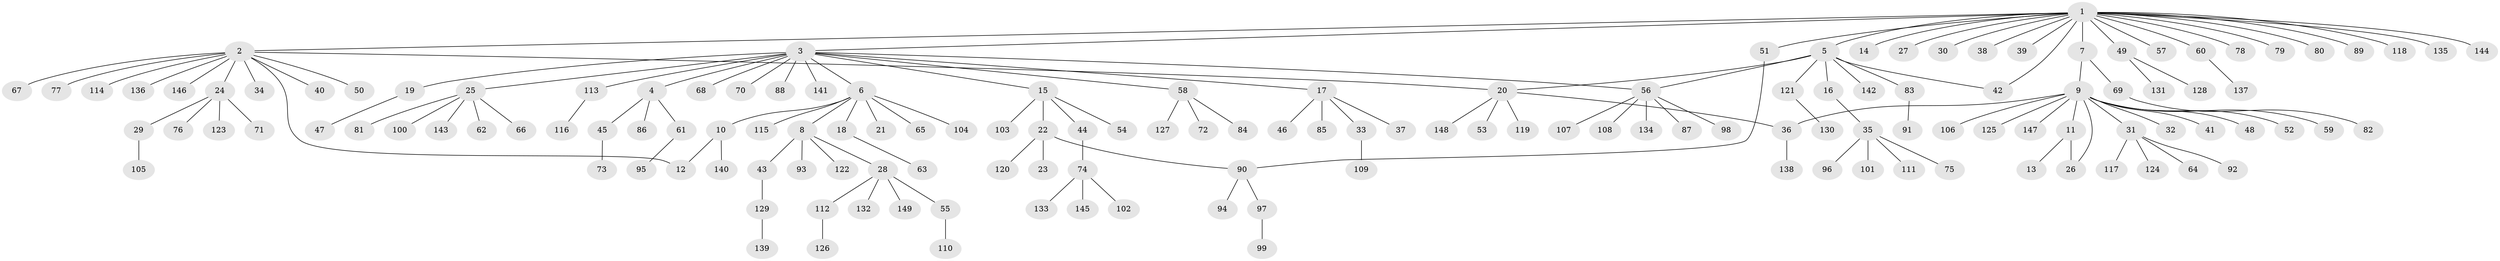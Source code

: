 // coarse degree distribution, {7: 0.03333333333333333, 4: 0.11666666666666667, 11: 0.016666666666666666, 3: 0.11666666666666667, 5: 0.016666666666666666, 2: 0.18333333333333332, 1: 0.5166666666666667}
// Generated by graph-tools (version 1.1) at 2025/50/03/04/25 22:50:32]
// undirected, 149 vertices, 155 edges
graph export_dot {
  node [color=gray90,style=filled];
  1;
  2;
  3;
  4;
  5;
  6;
  7;
  8;
  9;
  10;
  11;
  12;
  13;
  14;
  15;
  16;
  17;
  18;
  19;
  20;
  21;
  22;
  23;
  24;
  25;
  26;
  27;
  28;
  29;
  30;
  31;
  32;
  33;
  34;
  35;
  36;
  37;
  38;
  39;
  40;
  41;
  42;
  43;
  44;
  45;
  46;
  47;
  48;
  49;
  50;
  51;
  52;
  53;
  54;
  55;
  56;
  57;
  58;
  59;
  60;
  61;
  62;
  63;
  64;
  65;
  66;
  67;
  68;
  69;
  70;
  71;
  72;
  73;
  74;
  75;
  76;
  77;
  78;
  79;
  80;
  81;
  82;
  83;
  84;
  85;
  86;
  87;
  88;
  89;
  90;
  91;
  92;
  93;
  94;
  95;
  96;
  97;
  98;
  99;
  100;
  101;
  102;
  103;
  104;
  105;
  106;
  107;
  108;
  109;
  110;
  111;
  112;
  113;
  114;
  115;
  116;
  117;
  118;
  119;
  120;
  121;
  122;
  123;
  124;
  125;
  126;
  127;
  128;
  129;
  130;
  131;
  132;
  133;
  134;
  135;
  136;
  137;
  138;
  139;
  140;
  141;
  142;
  143;
  144;
  145;
  146;
  147;
  148;
  149;
  1 -- 2;
  1 -- 3;
  1 -- 5;
  1 -- 7;
  1 -- 14;
  1 -- 27;
  1 -- 30;
  1 -- 38;
  1 -- 39;
  1 -- 42;
  1 -- 49;
  1 -- 51;
  1 -- 57;
  1 -- 60;
  1 -- 78;
  1 -- 79;
  1 -- 80;
  1 -- 89;
  1 -- 118;
  1 -- 135;
  1 -- 144;
  2 -- 12;
  2 -- 20;
  2 -- 24;
  2 -- 34;
  2 -- 40;
  2 -- 50;
  2 -- 67;
  2 -- 77;
  2 -- 114;
  2 -- 136;
  2 -- 146;
  3 -- 4;
  3 -- 6;
  3 -- 15;
  3 -- 17;
  3 -- 19;
  3 -- 25;
  3 -- 56;
  3 -- 58;
  3 -- 68;
  3 -- 70;
  3 -- 88;
  3 -- 113;
  3 -- 141;
  4 -- 45;
  4 -- 61;
  4 -- 86;
  5 -- 16;
  5 -- 20;
  5 -- 42;
  5 -- 56;
  5 -- 83;
  5 -- 121;
  5 -- 142;
  6 -- 8;
  6 -- 10;
  6 -- 18;
  6 -- 21;
  6 -- 65;
  6 -- 104;
  6 -- 115;
  7 -- 9;
  7 -- 69;
  8 -- 28;
  8 -- 43;
  8 -- 93;
  8 -- 122;
  9 -- 11;
  9 -- 26;
  9 -- 31;
  9 -- 32;
  9 -- 36;
  9 -- 41;
  9 -- 48;
  9 -- 52;
  9 -- 59;
  9 -- 106;
  9 -- 125;
  9 -- 147;
  10 -- 12;
  10 -- 140;
  11 -- 13;
  11 -- 26;
  15 -- 22;
  15 -- 44;
  15 -- 54;
  15 -- 103;
  16 -- 35;
  17 -- 33;
  17 -- 37;
  17 -- 46;
  17 -- 85;
  18 -- 63;
  19 -- 47;
  20 -- 36;
  20 -- 53;
  20 -- 119;
  20 -- 148;
  22 -- 23;
  22 -- 90;
  22 -- 120;
  24 -- 29;
  24 -- 71;
  24 -- 76;
  24 -- 123;
  25 -- 62;
  25 -- 66;
  25 -- 81;
  25 -- 100;
  25 -- 143;
  28 -- 55;
  28 -- 112;
  28 -- 132;
  28 -- 149;
  29 -- 105;
  31 -- 64;
  31 -- 92;
  31 -- 117;
  31 -- 124;
  33 -- 109;
  35 -- 75;
  35 -- 96;
  35 -- 101;
  35 -- 111;
  36 -- 138;
  43 -- 129;
  44 -- 74;
  45 -- 73;
  49 -- 128;
  49 -- 131;
  51 -- 90;
  55 -- 110;
  56 -- 87;
  56 -- 98;
  56 -- 107;
  56 -- 108;
  56 -- 134;
  58 -- 72;
  58 -- 84;
  58 -- 127;
  60 -- 137;
  61 -- 95;
  69 -- 82;
  74 -- 102;
  74 -- 133;
  74 -- 145;
  83 -- 91;
  90 -- 94;
  90 -- 97;
  97 -- 99;
  112 -- 126;
  113 -- 116;
  121 -- 130;
  129 -- 139;
}
